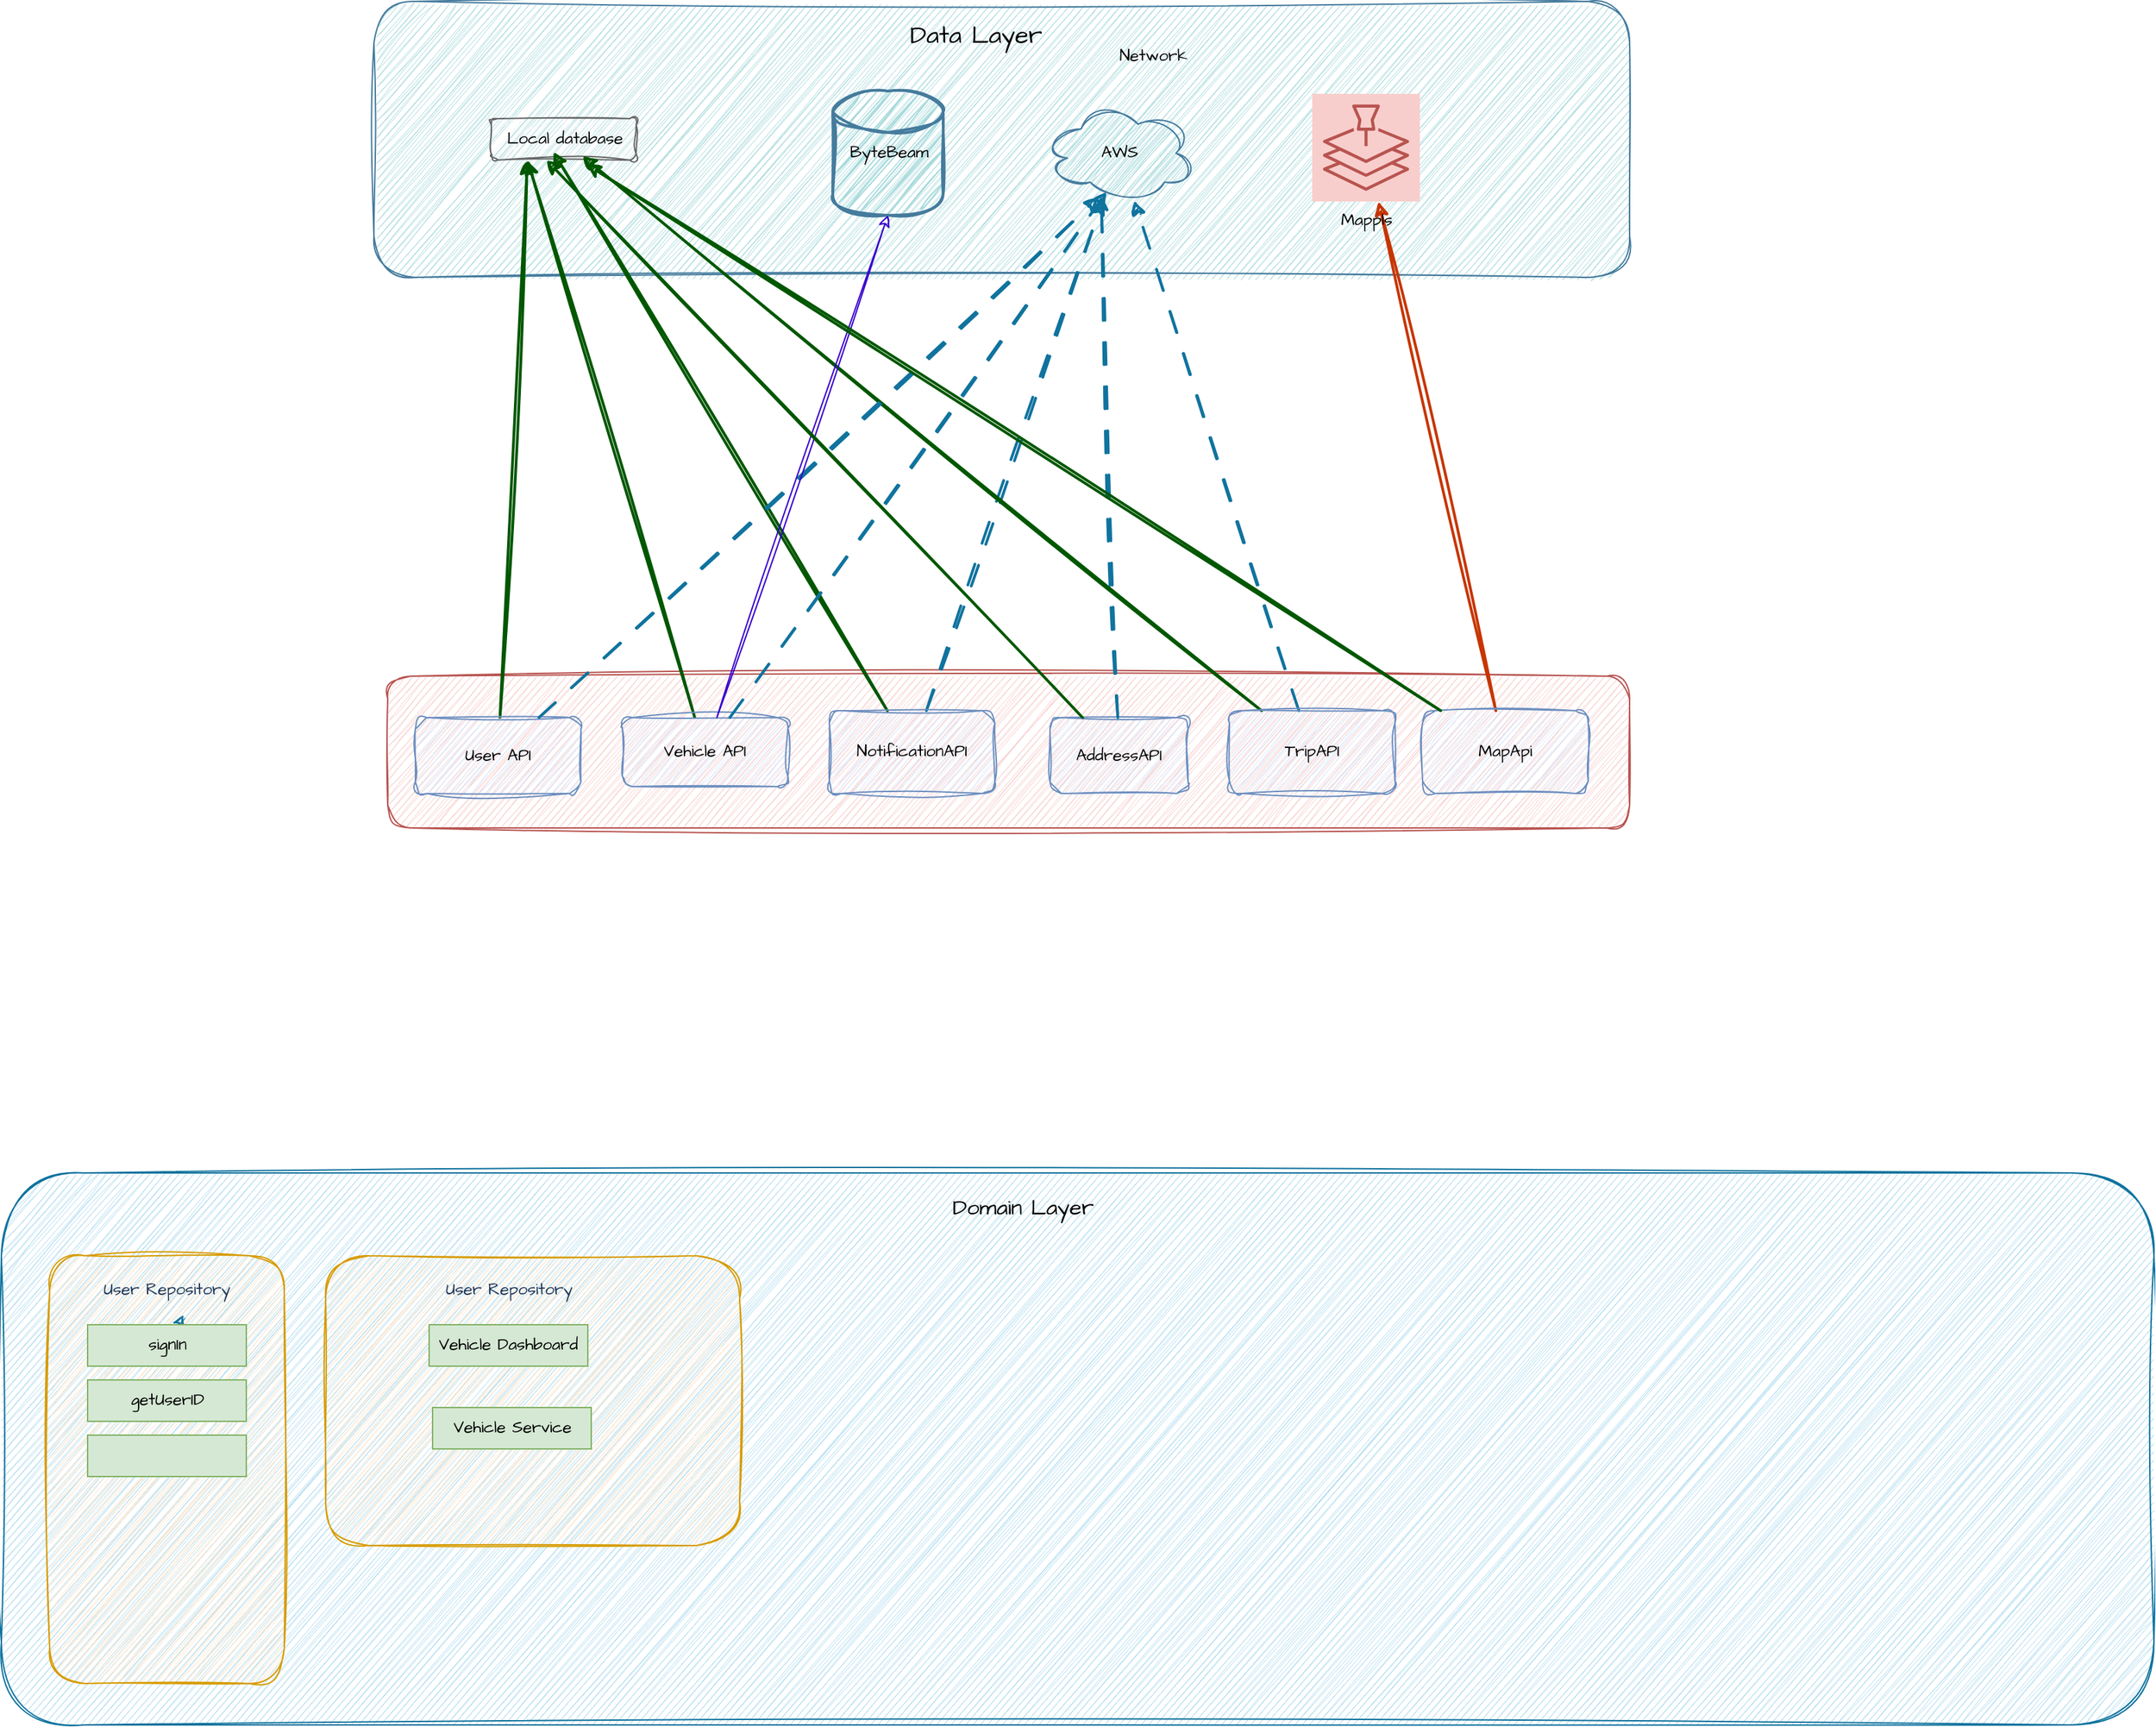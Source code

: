 <mxfile version="24.4.6" type="github" pages="2">
  <diagram name="Page-1" id="26uVEeSfF-JpeSk0SfAo">
    <mxGraphModel grid="1" page="1" gridSize="10" guides="1" tooltips="1" connect="1" arrows="1" fold="1" pageScale="1" pageWidth="827" pageHeight="1169" math="0" shadow="0">
      <root>
        <mxCell id="0" />
        <mxCell id="1" parent="0" />
        <mxCell id="futpmBs1N2h3T1VJD9tf-1" value="" style="rounded=1;html=1;strokeColor=#457B9D;fillColor=#A8DADC;fontFamily=Architects Daughter;sketch=1;curveFitting=1;jiggle=2;" parent="1" vertex="1">
          <mxGeometry x="-300" y="-379" width="910" height="200" as="geometry" />
        </mxCell>
        <mxCell id="futpmBs1N2h3T1VJD9tf-3" value="Local database" style="text;html=1;align=center;verticalAlign=middle;rounded=1;fillColor=#f5f5f5;strokeColor=#666666;fontFamily=Architects Daughter;sketch=1;curveFitting=1;jiggle=2;" parent="1" vertex="1">
          <mxGeometry x="-215" y="-294" width="105" height="30" as="geometry" />
        </mxCell>
        <mxCell id="futpmBs1N2h3T1VJD9tf-11" value="AWS" style="ellipse;shape=cloud;html=1;align=center;strokeColor=#457B9D;fillColor=#A8DADC;rounded=1;fontFamily=Architects Daughter;sketch=1;curveFitting=1;jiggle=2;" parent="1" vertex="1">
          <mxGeometry x="185" y="-304" width="110" height="70" as="geometry" />
        </mxCell>
        <mxCell id="futpmBs1N2h3T1VJD9tf-12" value="ByteBeam" style="strokeWidth=2;html=1;shape=mxgraph.flowchart.database;strokeColor=#457B9D;fillColor=#A8DADC;rounded=1;fontFamily=Architects Daughter;sketch=1;curveFitting=1;jiggle=2;" parent="1" vertex="1">
          <mxGeometry x="32.5" y="-314" width="80" height="90" as="geometry" />
        </mxCell>
        <mxCell id="futpmBs1N2h3T1VJD9tf-15" value="" style="rounded=1;whiteSpace=wrap;html=1;strokeColor=#10739e;fillColor=#b1ddf0;sketch=1;curveFitting=1;jiggle=2;" parent="1" vertex="1">
          <mxGeometry x="-570" y="470" width="1560" height="400" as="geometry" />
        </mxCell>
        <mxCell id="futpmBs1N2h3T1VJD9tf-23" value="" style="rounded=1;whiteSpace=wrap;html=1;strokeColor=#d79b00;fillColor=#ffe6cc;sketch=1;curveFitting=1;jiggle=2;" parent="1" vertex="1">
          <mxGeometry x="-535" y="530" width="170" height="310" as="geometry" />
        </mxCell>
        <mxCell id="futpmBs1N2h3T1VJD9tf-24" value="User Repository" style="text;html=1;align=center;verticalAlign=middle;whiteSpace=wrap;rounded=1;fontColor=#1D3557;fontFamily=Architects Daughter;sketch=1;curveFitting=1;jiggle=2;" parent="1" vertex="1">
          <mxGeometry x="-520" y="540" width="140" height="30" as="geometry" />
        </mxCell>
        <mxCell id="futpmBs1N2h3T1VJD9tf-26" value="&lt;font style=&quot;font-size: 16px;&quot;&gt;Domain Layer&lt;/font&gt;" style="text;html=1;align=center;verticalAlign=middle;rounded=1;fontFamily=Architects Daughter;sketch=1;curveFitting=1;jiggle=2;" parent="1" vertex="1">
          <mxGeometry x="112.5" y="480" width="115" height="30" as="geometry" />
        </mxCell>
        <mxCell id="futpmBs1N2h3T1VJD9tf-27" value="" style="edgeStyle=orthogonalEdgeStyle;rounded=0;hachureGap=4;orthogonalLoop=1;jettySize=auto;html=1;exitX=0.5;exitY=1;exitDx=0;exitDy=0;fontFamily=Architects Daughter;sketch=1;curveFitting=1;jiggle=2;" parent="1" source="futpmBs1N2h3T1VJD9tf-26" target="futpmBs1N2h3T1VJD9tf-26" edge="1">
          <mxGeometry relative="1" as="geometry" />
        </mxCell>
        <mxCell id="futpmBs1N2h3T1VJD9tf-36" style="edgeStyle=orthogonalEdgeStyle;rounded=0;sketch=1;hachureGap=4;jiggle=2;curveFitting=1;orthogonalLoop=1;jettySize=auto;html=1;exitX=0.5;exitY=1;exitDx=0;exitDy=0;fontFamily=Architects Daughter;fontSource=https%3A%2F%2Ffonts.googleapis.com%2Fcss%3Ffamily%3DArchitects%2BDaughter;" parent="1" source="futpmBs1N2h3T1VJD9tf-23" target="futpmBs1N2h3T1VJD9tf-23" edge="1">
          <mxGeometry relative="1" as="geometry" />
        </mxCell>
        <mxCell id="futpmBs1N2h3T1VJD9tf-38" value="" style="rounded=1;whiteSpace=wrap;html=1;sketch=1;hachureGap=4;jiggle=2;curveFitting=1;fontFamily=Architects Daughter;fontSource=https%3A%2F%2Ffonts.googleapis.com%2Fcss%3Ffamily%3DArchitects%2BDaughter;fillColor=#ffe6cc;strokeColor=#d79b00;" parent="1" vertex="1">
          <mxGeometry x="-335" y="530" width="300" height="210" as="geometry" />
        </mxCell>
        <mxCell id="futpmBs1N2h3T1VJD9tf-42" value="Network" style="text;html=1;align=center;verticalAlign=middle;whiteSpace=wrap;rounded=0;fontFamily=Architects Daughter;fontSource=https%3A%2F%2Ffonts.googleapis.com%2Fcss%3Ffamily%3DArchitects%2BDaughter;sketch=1;curveFitting=1;jiggle=2;" parent="1" vertex="1">
          <mxGeometry x="235" y="-354" width="60" height="30" as="geometry" />
        </mxCell>
        <mxCell id="futpmBs1N2h3T1VJD9tf-44" value="Vehicle Dashboard" style="text;html=1;align=center;verticalAlign=middle;whiteSpace=wrap;rounded=0;fontFamily=Architects Daughter;fontSource=https%3A%2F%2Ffonts.googleapis.com%2Fcss%3Ffamily%3DArchitects%2BDaughter;fillColor=#d5e8d4;strokeColor=#82b366;" parent="1" vertex="1">
          <mxGeometry x="-260" y="580" width="115" height="30" as="geometry" />
        </mxCell>
        <mxCell id="futpmBs1N2h3T1VJD9tf-47" value="Vehicle Service" style="text;html=1;align=center;verticalAlign=middle;whiteSpace=wrap;rounded=0;fontFamily=Architects Daughter;fontSource=https%3A%2F%2Ffonts.googleapis.com%2Fcss%3Ffamily%3DArchitects%2BDaughter;fillColor=#d5e8d4;strokeColor=#82b366;" parent="1" vertex="1">
          <mxGeometry x="-257.5" y="640" width="115" height="30" as="geometry" />
        </mxCell>
        <mxCell id="futpmBs1N2h3T1VJD9tf-69" style="edgeStyle=none;rounded=0;sketch=1;hachureGap=4;jiggle=2;curveFitting=1;orthogonalLoop=1;jettySize=auto;html=1;dashed=1;dashPattern=8 8;strokeColor=#10739e;align=center;verticalAlign=middle;fontFamily=Architects Daughter;fontSource=https%3A%2F%2Ffonts.googleapis.com%2Fcss%3Ffamily%3DArchitects%2BDaughter;fontSize=11;fontColor=default;labelBackgroundColor=default;endArrow=classic;fillColor=#b1ddf0;entryX=0.586;entryY=1.1;entryDx=0;entryDy=0;entryPerimeter=0;" parent="1" source="futpmBs1N2h3T1VJD9tf-49" target="futpmBs1N2h3T1VJD9tf-24" edge="1">
          <mxGeometry relative="1" as="geometry" />
        </mxCell>
        <mxCell id="futpmBs1N2h3T1VJD9tf-49" value="signI&lt;span style=&quot;font-size: 12px;&quot;&gt;n&lt;/span&gt;" style="text;html=1;align=center;verticalAlign=middle;whiteSpace=wrap;rounded=0;fontFamily=Architects Daughter;fontSource=https%3A%2F%2Ffonts.googleapis.com%2Fcss%3Ffamily%3DArchitects%2BDaughter;fillColor=#d5e8d4;strokeColor=#82b366;" parent="1" vertex="1">
          <mxGeometry x="-507.5" y="580" width="115" height="30" as="geometry" />
        </mxCell>
        <mxCell id="futpmBs1N2h3T1VJD9tf-51" value="" style="rounded=1;whiteSpace=wrap;html=1;hachureGap=4;fontFamily=Architects Daughter;fontSource=https%3A%2F%2Ffonts.googleapis.com%2Fcss%3Ffamily%3DArchitects%2BDaughter;fillColor=#f8cecc;strokeColor=#b85450;movable=1;resizable=1;rotatable=1;deletable=1;editable=1;locked=0;connectable=1;sketch=1;curveFitting=1;jiggle=2;" parent="1" vertex="1">
          <mxGeometry x="-290" y="110" width="900" height="110" as="geometry" />
        </mxCell>
        <mxCell id="EiLsmFii_pxX-EKNbXWU-10" style="edgeStyle=none;rounded=0;hachureGap=4;orthogonalLoop=1;jettySize=auto;html=1;entryX=0.25;entryY=1;entryDx=0;entryDy=0;strokeColor=#005700;strokeWidth=2;align=center;verticalAlign=middle;fontFamily=Architects Daughter;fontSource=https%3A%2F%2Ffonts.googleapis.com%2Fcss%3Ffamily%3DArchitects%2BDaughter;fontSize=11;fontColor=default;labelBackgroundColor=default;endArrow=classic;fillColor=#008a00;sketch=1;curveFitting=1;jiggle=2;" edge="1" parent="1" source="futpmBs1N2h3T1VJD9tf-52" target="futpmBs1N2h3T1VJD9tf-3">
          <mxGeometry relative="1" as="geometry" />
        </mxCell>
        <mxCell id="futpmBs1N2h3T1VJD9tf-52" value="User API" style="rounded=1;whiteSpace=wrap;html=1;hachureGap=4;fontFamily=Architects Daughter;fontSource=https%3A%2F%2Ffonts.googleapis.com%2Fcss%3Ffamily%3DArchitects%2BDaughter;fillColor=#dae8fc;strokeColor=#6c8ebf;movable=1;resizable=1;rotatable=1;deletable=1;editable=1;locked=0;connectable=1;sketch=1;curveFitting=1;jiggle=2;" parent="1" vertex="1">
          <mxGeometry x="-270" y="140" width="120" height="55" as="geometry" />
        </mxCell>
        <mxCell id="EiLsmFii_pxX-EKNbXWU-12" style="edgeStyle=none;rounded=0;hachureGap=4;orthogonalLoop=1;jettySize=auto;html=1;entryX=0.25;entryY=1;entryDx=0;entryDy=0;strokeColor=#005700;strokeWidth=2;align=center;verticalAlign=middle;fontFamily=Architects Daughter;fontSource=https%3A%2F%2Ffonts.googleapis.com%2Fcss%3Ffamily%3DArchitects%2BDaughter;fontSize=11;fontColor=default;labelBackgroundColor=default;endArrow=classic;fillColor=#008a00;sketch=1;curveFitting=1;jiggle=2;" edge="1" parent="1" source="futpmBs1N2h3T1VJD9tf-53" target="futpmBs1N2h3T1VJD9tf-3">
          <mxGeometry relative="1" as="geometry" />
        </mxCell>
        <mxCell id="futpmBs1N2h3T1VJD9tf-53" value="Vehicle API" style="rounded=1;whiteSpace=wrap;html=1;hachureGap=4;fontFamily=Architects Daughter;fontSource=https%3A%2F%2Ffonts.googleapis.com%2Fcss%3Ffamily%3DArchitects%2BDaughter;fillColor=#dae8fc;strokeColor=#6c8ebf;movable=1;resizable=1;rotatable=1;deletable=1;editable=1;locked=0;connectable=1;sketch=1;curveFitting=1;jiggle=2;" parent="1" vertex="1">
          <mxGeometry x="-120" y="140" width="120" height="50" as="geometry" />
        </mxCell>
        <mxCell id="EiLsmFii_pxX-EKNbXWU-5" style="edgeStyle=none;rounded=0;hachureGap=4;orthogonalLoop=1;jettySize=auto;html=1;dashed=1;dashPattern=8 8;strokeColor=#10739e;strokeWidth=2;align=center;verticalAlign=middle;fontFamily=Architects Daughter;fontSource=https%3A%2F%2Ffonts.googleapis.com%2Fcss%3Ffamily%3DArchitects%2BDaughter;fontSize=11;fontColor=default;labelBackgroundColor=default;endArrow=classic;fillColor=#b1ddf0;sketch=1;curveFitting=1;jiggle=2;" edge="1" parent="1" source="futpmBs1N2h3T1VJD9tf-54" target="futpmBs1N2h3T1VJD9tf-11">
          <mxGeometry relative="1" as="geometry" />
        </mxCell>
        <mxCell id="EiLsmFii_pxX-EKNbXWU-13" style="edgeStyle=none;rounded=0;hachureGap=4;orthogonalLoop=1;jettySize=auto;html=1;strokeColor=#005700;strokeWidth=2;align=center;verticalAlign=middle;fontFamily=Architects Daughter;fontSource=https%3A%2F%2Ffonts.googleapis.com%2Fcss%3Ffamily%3DArchitects%2BDaughter;fontSize=11;fontColor=default;labelBackgroundColor=default;endArrow=classic;fillColor=#008a00;sketch=1;curveFitting=1;jiggle=2;" edge="1" parent="1" source="futpmBs1N2h3T1VJD9tf-54">
          <mxGeometry relative="1" as="geometry">
            <mxPoint x="-170" y="-270" as="targetPoint" />
          </mxGeometry>
        </mxCell>
        <mxCell id="futpmBs1N2h3T1VJD9tf-54" value="NotificationAPI" style="rounded=1;whiteSpace=wrap;html=1;hachureGap=4;fontFamily=Architects Daughter;fontSource=https%3A%2F%2Ffonts.googleapis.com%2Fcss%3Ffamily%3DArchitects%2BDaughter;fillColor=#dae8fc;strokeColor=#6c8ebf;movable=1;resizable=1;rotatable=1;deletable=1;editable=1;locked=0;connectable=1;sketch=1;curveFitting=1;jiggle=2;" parent="1" vertex="1">
          <mxGeometry x="30" y="135" width="120" height="60" as="geometry" />
        </mxCell>
        <mxCell id="futpmBs1N2h3T1VJD9tf-55" value="AddressAPI" style="rounded=1;whiteSpace=wrap;html=1;hachureGap=4;fontFamily=Architects Daughter;fontSource=https%3A%2F%2Ffonts.googleapis.com%2Fcss%3Ffamily%3DArchitects%2BDaughter;fillColor=#dae8fc;strokeColor=#6c8ebf;movable=1;resizable=1;rotatable=1;deletable=1;editable=1;locked=0;connectable=1;sketch=1;curveFitting=1;jiggle=2;" parent="1" vertex="1">
          <mxGeometry x="190" y="140" width="100" height="55" as="geometry" />
        </mxCell>
        <mxCell id="EiLsmFii_pxX-EKNbXWU-4" style="edgeStyle=none;rounded=0;hachureGap=4;orthogonalLoop=1;jettySize=auto;html=1;dashed=1;dashPattern=8 8;strokeColor=#10739e;strokeWidth=2;align=center;verticalAlign=middle;fontFamily=Architects Daughter;fontSource=https%3A%2F%2Ffonts.googleapis.com%2Fcss%3Ffamily%3DArchitects%2BDaughter;fontSize=11;fontColor=default;labelBackgroundColor=default;endArrow=classic;fillColor=#b1ddf0;sketch=1;curveFitting=1;jiggle=2;" edge="1" parent="1" source="futpmBs1N2h3T1VJD9tf-56" target="futpmBs1N2h3T1VJD9tf-11">
          <mxGeometry relative="1" as="geometry" />
        </mxCell>
        <mxCell id="EiLsmFii_pxX-EKNbXWU-15" style="edgeStyle=none;rounded=0;hachureGap=4;orthogonalLoop=1;jettySize=auto;html=1;strokeColor=#005700;strokeWidth=2;align=center;verticalAlign=middle;fontFamily=Architects Daughter;fontSource=https%3A%2F%2Ffonts.googleapis.com%2Fcss%3Ffamily%3DArchitects%2BDaughter;fontSize=11;fontColor=default;labelBackgroundColor=default;endArrow=classic;fillColor=#008a00;sketch=1;curveFitting=1;jiggle=2;entryX=0.629;entryY=0.9;entryDx=0;entryDy=0;entryPerimeter=0;" edge="1" parent="1" source="futpmBs1N2h3T1VJD9tf-56" target="futpmBs1N2h3T1VJD9tf-3">
          <mxGeometry relative="1" as="geometry">
            <mxPoint x="-140" y="-250" as="targetPoint" />
          </mxGeometry>
        </mxCell>
        <mxCell id="futpmBs1N2h3T1VJD9tf-56" value="TripAPI" style="rounded=1;whiteSpace=wrap;html=1;hachureGap=4;fontFamily=Architects Daughter;fontSource=https%3A%2F%2Ffonts.googleapis.com%2Fcss%3Ffamily%3DArchitects%2BDaughter;fillColor=#dae8fc;strokeColor=#6c8ebf;movable=1;resizable=1;rotatable=1;deletable=1;editable=1;locked=0;connectable=1;sketch=1;curveFitting=1;jiggle=2;" parent="1" vertex="1">
          <mxGeometry x="320" y="135" width="120" height="60" as="geometry" />
        </mxCell>
        <mxCell id="futpmBs1N2h3T1VJD9tf-68" style="edgeStyle=none;rounded=0;hachureGap=4;orthogonalLoop=1;jettySize=auto;html=1;strokeColor=#C73500;align=center;verticalAlign=middle;fontFamily=Architects Daughter;fontSource=https%3A%2F%2Ffonts.googleapis.com%2Fcss%3Ffamily%3DArchitects%2BDaughter;fontSize=11;fontColor=default;labelBackgroundColor=default;endArrow=classic;fillColor=#fa6800;curved=0;strokeWidth=2;sketch=1;curveFitting=1;jiggle=2;" parent="1" source="futpmBs1N2h3T1VJD9tf-57" target="futpmBs1N2h3T1VJD9tf-59" edge="1">
          <mxGeometry relative="1" as="geometry" />
        </mxCell>
        <mxCell id="futpmBs1N2h3T1VJD9tf-57" value="MapApi" style="rounded=1;whiteSpace=wrap;html=1;hachureGap=4;fontFamily=Architects Daughter;fontSource=https%3A%2F%2Ffonts.googleapis.com%2Fcss%3Ffamily%3DArchitects%2BDaughter;fillColor=#dae8fc;strokeColor=#6c8ebf;movable=1;resizable=1;rotatable=1;deletable=1;editable=1;locked=0;connectable=1;sketch=1;curveFitting=1;jiggle=2;" parent="1" vertex="1">
          <mxGeometry x="460" y="135" width="120" height="60" as="geometry" />
        </mxCell>
        <mxCell id="futpmBs1N2h3T1VJD9tf-59" value="Mappls" style="points=[[0,0,0],[0.25,0,0],[0.5,0,0],[0.75,0,0],[1,0,0],[0,1,0],[0.25,1,0],[0.5,1,0],[0.75,1,0],[1,1,0],[0,0.25,0],[0,0.5,0],[0,0.75,0],[1,0.25,0],[1,0.5,0],[1,0.75,0]];outlineConnect=0;fillColor=#f8cecc;strokeColor=#b85450;dashed=0;verticalLabelPosition=bottom;verticalAlign=top;align=center;html=1;fontSize=12;fontStyle=0;aspect=fixed;shape=mxgraph.aws4.resourceIcon;resIcon=mxgraph.aws4.location_service;hachureGap=4;fontFamily=Architects Daughter;fontSource=https%3A%2F%2Ffonts.googleapis.com%2Fcss%3Ffamily%3DArchitects%2BDaughter;" parent="1" vertex="1">
          <mxGeometry x="380" y="-312" width="78" height="78" as="geometry" />
        </mxCell>
        <mxCell id="futpmBs1N2h3T1VJD9tf-61" style="rounded=0;hachureGap=4;orthogonalLoop=1;jettySize=auto;html=1;entryX=0.364;entryY=0.957;entryDx=0;entryDy=0;entryPerimeter=0;fontFamily=Architects Daughter;fontSource=https%3A%2F%2Ffonts.googleapis.com%2Fcss%3Ffamily%3DArchitects%2BDaughter;dashed=1;dashPattern=8 8;fillColor=#b1ddf0;strokeColor=#10739e;strokeWidth=2;sketch=1;curveFitting=1;jiggle=2;" parent="1" source="futpmBs1N2h3T1VJD9tf-52" target="futpmBs1N2h3T1VJD9tf-11" edge="1">
          <mxGeometry relative="1" as="geometry" />
        </mxCell>
        <mxCell id="futpmBs1N2h3T1VJD9tf-63" style="edgeStyle=none;rounded=0;hachureGap=4;orthogonalLoop=1;jettySize=auto;html=1;entryX=0.5;entryY=1;entryDx=0;entryDy=0;entryPerimeter=0;strokeColor=#3700CC;align=center;verticalAlign=middle;fontFamily=Architects Daughter;fontSource=https%3A%2F%2Ffonts.googleapis.com%2Fcss%3Ffamily%3DArchitects%2BDaughter;fontSize=11;fontColor=default;labelBackgroundColor=default;endArrow=classic;fillColor=#6a00ff;sketch=1;curveFitting=1;jiggle=2;" parent="1" source="futpmBs1N2h3T1VJD9tf-53" target="futpmBs1N2h3T1VJD9tf-12" edge="1">
          <mxGeometry relative="1" as="geometry" />
        </mxCell>
        <mxCell id="futpmBs1N2h3T1VJD9tf-66" style="edgeStyle=none;rounded=0;hachureGap=4;orthogonalLoop=1;jettySize=auto;html=1;entryX=0.382;entryY=0.943;entryDx=0;entryDy=0;entryPerimeter=0;dashed=1;dashPattern=8 8;strokeColor=#10739e;align=center;verticalAlign=middle;fontFamily=Architects Daughter;fontSource=https%3A%2F%2Ffonts.googleapis.com%2Fcss%3Ffamily%3DArchitects%2BDaughter;fontSize=11;fontColor=default;labelBackgroundColor=default;endArrow=classic;fillColor=#b1ddf0;strokeWidth=2;sketch=1;curveFitting=1;jiggle=2;" parent="1" source="futpmBs1N2h3T1VJD9tf-55" target="futpmBs1N2h3T1VJD9tf-11" edge="1">
          <mxGeometry relative="1" as="geometry" />
        </mxCell>
        <mxCell id="EiLsmFii_pxX-EKNbXWU-1" value="User Repository" style="text;html=1;align=center;verticalAlign=middle;whiteSpace=wrap;rounded=1;fontColor=#1D3557;fontFamily=Architects Daughter;sketch=1;curveFitting=1;jiggle=2;" vertex="1" parent="1">
          <mxGeometry x="-272.5" y="540" width="140" height="30" as="geometry" />
        </mxCell>
        <mxCell id="EiLsmFii_pxX-EKNbXWU-3" style="edgeStyle=none;rounded=0;hachureGap=4;orthogonalLoop=1;jettySize=auto;html=1;entryX=0.418;entryY=0.9;entryDx=0;entryDy=0;entryPerimeter=0;dashed=1;dashPattern=8 8;strokeColor=#10739e;strokeWidth=2;align=center;verticalAlign=middle;fontFamily=Architects Daughter;fontSource=https%3A%2F%2Ffonts.googleapis.com%2Fcss%3Ffamily%3DArchitects%2BDaughter;fontSize=11;fontColor=default;labelBackgroundColor=default;endArrow=classic;fillColor=#b1ddf0;sketch=1;curveFitting=1;jiggle=2;" edge="1" parent="1" source="futpmBs1N2h3T1VJD9tf-53" target="futpmBs1N2h3T1VJD9tf-11">
          <mxGeometry relative="1" as="geometry" />
        </mxCell>
        <mxCell id="EiLsmFii_pxX-EKNbXWU-14" style="edgeStyle=none;rounded=0;hachureGap=4;orthogonalLoop=1;jettySize=auto;html=1;entryX=0.381;entryY=1;entryDx=0;entryDy=0;entryPerimeter=0;strokeColor=#005700;strokeWidth=2;align=center;verticalAlign=middle;fontFamily=Architects Daughter;fontSource=https%3A%2F%2Ffonts.googleapis.com%2Fcss%3Ffamily%3DArchitects%2BDaughter;fontSize=11;fontColor=default;labelBackgroundColor=default;endArrow=classic;fillColor=#008a00;sketch=1;curveFitting=1;jiggle=2;" edge="1" parent="1" source="futpmBs1N2h3T1VJD9tf-55" target="futpmBs1N2h3T1VJD9tf-3">
          <mxGeometry relative="1" as="geometry" />
        </mxCell>
        <mxCell id="EiLsmFii_pxX-EKNbXWU-16" style="edgeStyle=none;rounded=0;hachureGap=4;orthogonalLoop=1;jettySize=auto;html=1;entryX=0.657;entryY=1.1;entryDx=0;entryDy=0;entryPerimeter=0;strokeColor=#005700;strokeWidth=2;align=center;verticalAlign=middle;fontFamily=Architects Daughter;fontSource=https%3A%2F%2Ffonts.googleapis.com%2Fcss%3Ffamily%3DArchitects%2BDaughter;fontSize=11;fontColor=default;labelBackgroundColor=default;endArrow=classic;fillColor=#008a00;sketch=1;curveFitting=1;jiggle=2;" edge="1" parent="1" source="futpmBs1N2h3T1VJD9tf-57" target="futpmBs1N2h3T1VJD9tf-3">
          <mxGeometry relative="1" as="geometry" />
        </mxCell>
        <mxCell id="EiLsmFii_pxX-EKNbXWU-17" value="getUserID" style="text;html=1;align=center;verticalAlign=middle;whiteSpace=wrap;rounded=0;fontFamily=Architects Daughter;fontSource=https%3A%2F%2Ffonts.googleapis.com%2Fcss%3Ffamily%3DArchitects%2BDaughter;fillColor=#d5e8d4;strokeColor=#82b366;" vertex="1" parent="1">
          <mxGeometry x="-507.5" y="620" width="115" height="30" as="geometry" />
        </mxCell>
        <mxCell id="EiLsmFii_pxX-EKNbXWU-18" value="" style="text;html=1;align=center;verticalAlign=middle;whiteSpace=wrap;rounded=0;fontFamily=Architects Daughter;fontSource=https%3A%2F%2Ffonts.googleapis.com%2Fcss%3Ffamily%3DArchitects%2BDaughter;fillColor=#d5e8d4;strokeColor=#82b366;" vertex="1" parent="1">
          <mxGeometry x="-507.5" y="660" width="115" height="30" as="geometry" />
        </mxCell>
        <mxCell id="futpmBs1N2h3T1VJD9tf-2" value="&lt;font style=&quot;font-size: 18px;&quot;&gt;Data Layer&lt;/font&gt;" style="text;html=1;align=center;verticalAlign=middle;rounded=1;fontFamily=Architects Daughter;sketch=1;curveFitting=1;jiggle=2;" parent="1" vertex="1">
          <mxGeometry x="80" y="-370" width="111.15" height="30" as="geometry" />
        </mxCell>
      </root>
    </mxGraphModel>
  </diagram>
  <diagram id="K1LL7Rno4IdruMe-zehi" name="Page-2">
    <mxGraphModel dx="1669" dy="1495" grid="1" gridSize="10" guides="1" tooltips="1" connect="1" arrows="1" fold="1" page="1" pageScale="1" pageWidth="850" pageHeight="1100" math="0" shadow="0">
      <root>
        <mxCell id="0" />
        <mxCell id="1" parent="0" />
        <mxCell id="wJkVAv7BltDB6LzUY1HX-30" style="edgeStyle=orthogonalEdgeStyle;rounded=0;sketch=1;hachureGap=4;jiggle=2;curveFitting=1;orthogonalLoop=1;jettySize=auto;html=1;exitX=0;exitY=0.5;exitDx=0;exitDy=0;fontFamily=Architects Daughter;fontSource=https%3A%2F%2Ffonts.googleapis.com%2Fcss%3Ffamily%3DArchitects%2BDaughter;" edge="1" parent="1" source="wJkVAv7BltDB6LzUY1HX-13" target="wJkVAv7BltDB6LzUY1HX-5">
          <mxGeometry relative="1" as="geometry" />
        </mxCell>
        <mxCell id="wJkVAv7BltDB6LzUY1HX-32" style="edgeStyle=orthogonalEdgeStyle;rounded=0;sketch=1;hachureGap=4;jiggle=2;curveFitting=1;orthogonalLoop=1;jettySize=auto;html=1;entryX=0;entryY=0.895;entryDx=0;entryDy=0;entryPerimeter=0;fontFamily=Architects Daughter;fontSource=https%3A%2F%2Ffonts.googleapis.com%2Fcss%3Ffamily%3DArchitects%2BDaughter;dashed=1;" edge="1" parent="1" source="wJkVAv7BltDB6LzUY1HX-5" target="wJkVAv7BltDB6LzUY1HX-13">
          <mxGeometry relative="1" as="geometry">
            <Array as="points">
              <mxPoint x="-85" y="577" />
              <mxPoint x="-85" y="690" />
              <mxPoint x="80" y="690" />
              <mxPoint x="80" y="630" />
            </Array>
          </mxGeometry>
        </mxCell>
        <mxCell id="wJkVAv7BltDB6LzUY1HX-36" style="edgeStyle=orthogonalEdgeStyle;rounded=0;sketch=1;hachureGap=4;jiggle=2;curveFitting=1;orthogonalLoop=1;jettySize=auto;html=1;entryX=0.265;entryY=-0.009;entryDx=0;entryDy=0;entryPerimeter=0;fontFamily=Architects Daughter;fontSource=https%3A%2F%2Ffonts.googleapis.com%2Fcss%3Ffamily%3DArchitects%2BDaughter;" edge="1" parent="1" source="wJkVAv7BltDB6LzUY1HX-13" target="wJkVAv7BltDB6LzUY1HX-33">
          <mxGeometry relative="1" as="geometry">
            <Array as="points">
              <mxPoint x="315" y="680" />
              <mxPoint x="315" y="680" />
            </Array>
          </mxGeometry>
        </mxCell>
        <mxCell id="wJkVAv7BltDB6LzUY1HX-39" style="rounded=0;sketch=1;hachureGap=4;jiggle=2;curveFitting=1;orthogonalLoop=1;jettySize=auto;html=1;fontFamily=Architects Daughter;fontSource=https%3A%2F%2Ffonts.googleapis.com%2Fcss%3Ffamily%3DArchitects%2BDaughter;elbow=vertical;edgeStyle=orthogonalEdgeStyle;dashed=1;" edge="1" parent="1" target="wJkVAv7BltDB6LzUY1HX-13">
          <mxGeometry relative="1" as="geometry">
            <mxPoint x="590" y="750" as="sourcePoint" />
            <mxPoint x="590" y="660" as="targetPoint" />
            <Array as="points">
              <mxPoint x="590" y="670" />
              <mxPoint x="590" y="670" />
            </Array>
          </mxGeometry>
        </mxCell>
        <mxCell id="wJkVAv7BltDB6LzUY1HX-64" style="edgeStyle=orthogonalEdgeStyle;rounded=0;sketch=1;hachureGap=4;jiggle=2;curveFitting=1;orthogonalLoop=1;jettySize=auto;html=1;fontFamily=Architects Daughter;fontSource=https%3A%2F%2Ffonts.googleapis.com%2Fcss%3Ffamily%3DArchitects%2BDaughter;" edge="1" parent="1" source="wJkVAv7BltDB6LzUY1HX-33" target="wJkVAv7BltDB6LzUY1HX-54">
          <mxGeometry relative="1" as="geometry">
            <Array as="points">
              <mxPoint x="1015" y="860" />
            </Array>
          </mxGeometry>
        </mxCell>
        <mxCell id="wJkVAv7BltDB6LzUY1HX-65" value="Triggers Notification" style="edgeLabel;html=1;align=center;verticalAlign=middle;resizable=0;points=[];sketch=1;hachureGap=4;jiggle=2;curveFitting=1;fontFamily=Architects Daughter;fontSource=https%3A%2F%2Ffonts.googleapis.com%2Fcss%3Ffamily%3DArchitects%2BDaughter;fontSize=11;" vertex="1" connectable="0" parent="wJkVAv7BltDB6LzUY1HX-64">
          <mxGeometry x="-0.263" y="-4" relative="1" as="geometry">
            <mxPoint as="offset" />
          </mxGeometry>
        </mxCell>
        <mxCell id="wJkVAv7BltDB6LzUY1HX-66" value="" style="group" vertex="1" connectable="0" parent="1">
          <mxGeometry x="-190" y="475" width="210" height="160" as="geometry" />
        </mxCell>
        <mxCell id="wJkVAv7BltDB6LzUY1HX-26" value="" style="rounded=1;whiteSpace=wrap;html=1;sketch=1;hachureGap=4;jiggle=2;curveFitting=1;fontFamily=Architects Daughter;fontSource=https%3A%2F%2Ffonts.googleapis.com%2Fcss%3Ffamily%3DArchitects%2BDaughter;fillColor=#fad7ac;strokeColor=#b46504;" vertex="1" parent="wJkVAv7BltDB6LzUY1HX-66">
          <mxGeometry width="210" height="160" as="geometry" />
        </mxCell>
        <mxCell id="wJkVAv7BltDB6LzUY1HX-5" value="Local Database" style="html=1;verticalLabelPosition=bottom;align=center;labelBackgroundColor=#ffffff;verticalAlign=top;strokeWidth=2;strokeColor=#6c8ebf;shadow=0;dashed=0;shape=mxgraph.ios7.icons.data;sketch=1;hachureGap=4;jiggle=2;curveFitting=1;fontFamily=Architects Daughter;fontSource=https%3A%2F%2Ffonts.googleapis.com%2Fcss%3Ffamily%3DArchitects%2BDaughter;fillColor=#dae8fc;" vertex="1" parent="wJkVAv7BltDB6LzUY1HX-66">
          <mxGeometry x="110" y="40.75" width="60" height="78.5" as="geometry" />
        </mxCell>
        <mxCell id="wJkVAv7BltDB6LzUY1HX-27" value="Realm" style="text;html=1;align=center;verticalAlign=middle;whiteSpace=wrap;rounded=0;fontFamily=Architects Daughter;fontSource=https%3A%2F%2Ffonts.googleapis.com%2Fcss%3Ffamily%3DArchitects%2BDaughter;" vertex="1" parent="wJkVAv7BltDB6LzUY1HX-66">
          <mxGeometry x="10" y="50.75" width="50" height="20" as="geometry" />
        </mxCell>
        <mxCell id="wJkVAv7BltDB6LzUY1HX-28" value="UserDefaults" style="text;html=1;align=center;verticalAlign=middle;whiteSpace=wrap;rounded=0;fontFamily=Architects Daughter;fontSource=https%3A%2F%2Ffonts.googleapis.com%2Fcss%3Ffamily%3DArchitects%2BDaughter;" vertex="1" parent="wJkVAv7BltDB6LzUY1HX-66">
          <mxGeometry x="20" y="79.25" width="70" height="18.25" as="geometry" />
        </mxCell>
        <mxCell id="wJkVAv7BltDB6LzUY1HX-29" value="KeyChain" style="text;html=1;align=center;verticalAlign=middle;whiteSpace=wrap;rounded=0;fontFamily=Architects Daughter;fontSource=https%3A%2F%2Ffonts.googleapis.com%2Fcss%3Ffamily%3DArchitects%2BDaughter;" vertex="1" parent="wJkVAv7BltDB6LzUY1HX-66">
          <mxGeometry x="10" y="110.75" width="70" height="16.5" as="geometry" />
        </mxCell>
        <mxCell id="wJkVAv7BltDB6LzUY1HX-68" value="" style="rounded=1;whiteSpace=wrap;html=1;sketch=1;hachureGap=4;jiggle=2;curveFitting=1;fontFamily=Architects Daughter;fontSource=https%3A%2F%2Ffonts.googleapis.com%2Fcss%3Ffamily%3DArchitects%2BDaughter;fillColor=#83B2F8;strokeColor=#3399FF;" vertex="1" parent="1">
          <mxGeometry x="140" y="230" width="630" height="180" as="geometry" />
        </mxCell>
        <mxCell id="wJkVAv7BltDB6LzUY1HX-69" value="Domain /Business layer" style="text;html=1;align=center;verticalAlign=middle;whiteSpace=wrap;rounded=0;fontFamily=Architects Daughter;fontSource=https%3A%2F%2Ffonts.googleapis.com%2Fcss%3Ffamily%3DArchitects%2BDaughter;fontSize=20;fontStyle=1" vertex="1" parent="1">
          <mxGeometry x="160" y="250" width="230" height="30" as="geometry" />
        </mxCell>
        <mxCell id="wJkVAv7BltDB6LzUY1HX-70" value="" style="group" vertex="1" connectable="0" parent="1">
          <mxGeometry x="130" y="440" width="640" height="190" as="geometry" />
        </mxCell>
        <mxCell id="wJkVAv7BltDB6LzUY1HX-13" value="" style="rounded=1;whiteSpace=wrap;html=1;sketch=1;hachureGap=4;jiggle=2;curveFitting=1;fontFamily=Architects Daughter;fontSource=https%3A%2F%2Ffonts.googleapis.com%2Fcss%3Ffamily%3DArchitects%2BDaughter;fillColor=#d0cee2;strokeColor=#56517e;" vertex="1" parent="wJkVAv7BltDB6LzUY1HX-70">
          <mxGeometry width="640" height="190" as="geometry" />
        </mxCell>
        <mxCell id="wJkVAv7BltDB6LzUY1HX-14" value="Data layer" style="text;html=1;align=center;verticalAlign=middle;whiteSpace=wrap;rounded=0;fontFamily=Architects Daughter;fontSource=https%3A%2F%2Ffonts.googleapis.com%2Fcss%3Ffamily%3DArchitects%2BDaughter;fontSize=20;fontStyle=1" vertex="1" parent="wJkVAv7BltDB6LzUY1HX-70">
          <mxGeometry x="10" y="20" width="140" height="30" as="geometry" />
        </mxCell>
        <mxCell id="wJkVAv7BltDB6LzUY1HX-25" value="&lt;span style=&quot;font-weight: normal;&quot;&gt;&lt;font style=&quot;font-size: 16px;&quot;&gt;DataHelpers / Utilities&lt;/font&gt;&lt;/span&gt;" style="text;html=1;align=center;verticalAlign=middle;whiteSpace=wrap;rounded=0;fontFamily=Architects Daughter;fontSource=https%3A%2F%2Ffonts.googleapis.com%2Fcss%3Ffamily%3DArchitects%2BDaughter;fontSize=20;fontStyle=1;fillColor=#fad7ac;strokeColor=#b46504;" vertex="1" parent="wJkVAv7BltDB6LzUY1HX-70">
          <mxGeometry x="30" y="80" width="180" height="50" as="geometry" />
        </mxCell>
        <mxCell id="wJkVAv7BltDB6LzUY1HX-31" value="&lt;span style=&quot;font-size: 16px; font-weight: 400;&quot;&gt;Service Agents&lt;br&gt;(URLSession)&lt;/span&gt;" style="text;html=1;align=center;verticalAlign=middle;whiteSpace=wrap;rounded=0;fontFamily=Architects Daughter;fontSource=https%3A%2F%2Ffonts.googleapis.com%2Fcss%3Ffamily%3DArchitects%2BDaughter;fontSize=20;fontStyle=1;fillColor=#fad7ac;strokeColor=#b46504;" vertex="1" parent="wJkVAv7BltDB6LzUY1HX-70">
          <mxGeometry x="230" y="30" width="180" height="50" as="geometry" />
        </mxCell>
        <mxCell id="wJkVAv7BltDB6LzUY1HX-34" value="&lt;span style=&quot;font-size: 16px; font-weight: 400;&quot;&gt;Apollo GraphQL&lt;/span&gt;" style="text;html=1;align=center;verticalAlign=middle;whiteSpace=wrap;rounded=0;fontFamily=Architects Daughter;fontSource=https%3A%2F%2Ffonts.googleapis.com%2Fcss%3Ffamily%3DArchitects%2BDaughter;fontSize=20;fontStyle=1;fillColor=#fad7ac;strokeColor=#b46504;" vertex="1" parent="wJkVAv7BltDB6LzUY1HX-70">
          <mxGeometry x="430" y="80" width="180" height="50" as="geometry" />
        </mxCell>
        <mxCell id="wJkVAv7BltDB6LzUY1HX-108" value="&lt;span style=&quot;font-size: 16px; font-weight: 400;&quot;&gt;Local Caching&lt;/span&gt;" style="text;html=1;align=center;verticalAlign=middle;whiteSpace=wrap;rounded=0;fontFamily=Architects Daughter;fontSource=https%3A%2F%2Ffonts.googleapis.com%2Fcss%3Ffamily%3DArchitects%2BDaughter;fontSize=20;fontStyle=1;fillColor=#fad7ac;strokeColor=#b46504;" vertex="1" parent="wJkVAv7BltDB6LzUY1HX-70">
          <mxGeometry x="230" y="100" width="180" height="50" as="geometry" />
        </mxCell>
        <mxCell id="wJkVAv7BltDB6LzUY1HX-71" value="" style="group" vertex="1" connectable="0" parent="1">
          <mxGeometry x="890" y="556.75" width="250" height="233.25" as="geometry" />
        </mxCell>
        <mxCell id="wJkVAv7BltDB6LzUY1HX-54" value="" style="rounded=1;whiteSpace=wrap;html=1;sketch=1;hachureGap=4;jiggle=2;curveFitting=1;fontFamily=Architects Daughter;fontSource=https%3A%2F%2Ffonts.googleapis.com%2Fcss%3Ffamily%3DArchitects%2BDaughter;fillColor=#f8cecc;strokeColor=#b85450;" vertex="1" parent="wJkVAv7BltDB6LzUY1HX-71">
          <mxGeometry width="250" height="233.25" as="geometry" />
        </mxCell>
        <mxCell id="wJkVAv7BltDB6LzUY1HX-56" value="Push Notifications" style="text;html=1;align=center;verticalAlign=middle;whiteSpace=wrap;rounded=0;fontFamily=Architects Daughter;fontSource=https%3A%2F%2Ffonts.googleapis.com%2Fcss%3Ffamily%3DArchitects%2BDaughter;fontSize=15;fontStyle=1" vertex="1" parent="wJkVAv7BltDB6LzUY1HX-71">
          <mxGeometry x="20" y="13.25" width="130" height="30" as="geometry" />
        </mxCell>
        <mxCell id="wJkVAv7BltDB6LzUY1HX-63" style="edgeStyle=orthogonalEdgeStyle;rounded=0;sketch=1;hachureGap=4;jiggle=2;curveFitting=1;orthogonalLoop=1;jettySize=auto;html=1;fontFamily=Architects Daughter;fontSource=https%3A%2F%2Ffonts.googleapis.com%2Fcss%3Ffamily%3DArchitects%2BDaughter;curved=1;" edge="1" parent="wJkVAv7BltDB6LzUY1HX-71" source="wJkVAv7BltDB6LzUY1HX-58" target="wJkVAv7BltDB6LzUY1HX-62">
          <mxGeometry relative="1" as="geometry">
            <Array as="points">
              <mxPoint x="140" y="93.25" />
            </Array>
          </mxGeometry>
        </mxCell>
        <mxCell id="wJkVAv7BltDB6LzUY1HX-58" value="" style="strokeColor=#dddddd;shadow=1;strokeWidth=1;rounded=1;absoluteArcSize=1;arcSize=2;sketch=1;hachureGap=4;jiggle=2;curveFitting=1;fontFamily=Architects Daughter;fontSource=https%3A%2F%2Ffonts.googleapis.com%2Fcss%3Ffamily%3DArchitects%2BDaughter;" vertex="1" parent="wJkVAv7BltDB6LzUY1HX-71">
          <mxGeometry x="120" y="123.25" width="100" height="60" as="geometry" />
        </mxCell>
        <mxCell id="wJkVAv7BltDB6LzUY1HX-59" value="&lt;font color=&quot;#000000&quot;&gt;FCM&lt;/font&gt;&lt;br&gt;Firebase" style="sketch=0;dashed=0;connectable=0;html=1;fillColor=#5184F3;strokeColor=none;shape=mxgraph.gcp2.firebase;part=1;labelPosition=right;verticalLabelPosition=middle;align=left;verticalAlign=middle;spacingLeft=5;fontColor=#999999;fontSize=12;hachureGap=4;jiggle=2;curveFitting=1;fontFamily=Architects Daughter;fontSource=https%3A%2F%2Ffonts.googleapis.com%2Fcss%3Ffamily%3DArchitects%2BDaughter;" vertex="1" parent="wJkVAv7BltDB6LzUY1HX-58">
          <mxGeometry width="32.4" height="45" relative="1" as="geometry">
            <mxPoint x="5" y="7" as="offset" />
          </mxGeometry>
        </mxCell>
        <mxCell id="wJkVAv7BltDB6LzUY1HX-62" value="APNS" style="dashed=0;outlineConnect=0;html=1;align=center;labelPosition=center;verticalLabelPosition=bottom;verticalAlign=top;shape=mxgraph.webicons.apple;fillColor=#807E7E;gradientColor=#1B1C1C;hachureGap=4;fontFamily=Architects Daughter;fontSource=https%3A%2F%2Ffonts.googleapis.com%2Fcss%3Ffamily%3DArchitects%2BDaughter;" vertex="1" parent="wJkVAv7BltDB6LzUY1HX-71">
          <mxGeometry x="30" y="62.25" width="60" height="61" as="geometry" />
        </mxCell>
        <mxCell id="wJkVAv7BltDB6LzUY1HX-72" value="" style="group" vertex="1" connectable="0" parent="1">
          <mxGeometry x="140" y="750" width="660" height="220" as="geometry" />
        </mxCell>
        <mxCell id="wJkVAv7BltDB6LzUY1HX-33" value="" style="rounded=1;whiteSpace=wrap;html=1;sketch=1;hachureGap=4;jiggle=2;curveFitting=1;fontFamily=Architects Daughter;fontSource=https%3A%2F%2Ffonts.googleapis.com%2Fcss%3Ffamily%3DArchitects%2BDaughter;fillColor=#b1ddf0;strokeColor=#10739e;" vertex="1" parent="wJkVAv7BltDB6LzUY1HX-72">
          <mxGeometry width="660" height="220" as="geometry" />
        </mxCell>
        <mxCell id="wJkVAv7BltDB6LzUY1HX-6" value="ByteBeam" style="fontColor=#0066CC;verticalAlign=top;verticalLabelPosition=bottom;labelPosition=center;align=center;html=1;outlineConnect=0;fillColor=#CCCCCC;strokeColor=#6881B3;gradientColor=none;gradientDirection=north;strokeWidth=2;shape=mxgraph.networks.server;hachureGap=4;fontFamily=Architects Daughter;fontSource=https%3A%2F%2Ffonts.googleapis.com%2Fcss%3Ffamily%3DArchitects%2BDaughter;" vertex="1" parent="wJkVAv7BltDB6LzUY1HX-72">
          <mxGeometry x="80" y="92" width="50" height="66" as="geometry" />
        </mxCell>
        <mxCell id="wJkVAv7BltDB6LzUY1HX-7" value="AWS Cognito" style="outlineConnect=0;dashed=0;verticalLabelPosition=bottom;verticalAlign=top;align=center;html=1;shape=mxgraph.aws3.cognito;fillColor=#AD688B;gradientColor=none;hachureGap=4;fontFamily=Architects Daughter;fontSource=https%3A%2F%2Ffonts.googleapis.com%2Fcss%3Ffamily%3DArchitects%2BDaughter;" vertex="1" parent="wJkVAv7BltDB6LzUY1HX-72">
          <mxGeometry x="229" y="92" width="56.5" height="70" as="geometry" />
        </mxCell>
        <mxCell id="wJkVAv7BltDB6LzUY1HX-9" value="&lt;font color=&quot;#1a3300&quot;&gt;S3 Bucket&lt;/font&gt;" style="outlineConnect=0;fillColor=#60a917;strokeColor=#2D7600;dashed=0;verticalLabelPosition=bottom;verticalAlign=top;align=center;html=1;fontSize=12;fontStyle=0;aspect=fixed;pointerEvents=1;shape=mxgraph.aws4.bucket_with_objects;hachureGap=4;fontFamily=Architects Daughter;fontSource=https%3A%2F%2Ffonts.googleapis.com%2Fcss%3Ffamily%3DArchitects%2BDaughter;fontColor=#ffffff;" vertex="1" parent="wJkVAv7BltDB6LzUY1HX-72">
          <mxGeometry x="380" y="94.4" width="65" height="67.6" as="geometry" />
        </mxCell>
        <mxCell id="wJkVAv7BltDB6LzUY1HX-12" value="Mappls" style="shape=image;html=1;verticalAlign=top;verticalLabelPosition=bottom;labelBackgroundColor=#ffffff;imageAspect=0;aspect=fixed;image=https://cdn4.iconfinder.com/data/icons/evil-icons-user-interface/64/location-128.png;sketch=1;hachureGap=4;jiggle=2;curveFitting=1;fontFamily=Architects Daughter;fontSource=https%3A%2F%2Ffonts.googleapis.com%2Fcss%3Ffamily%3DArchitects%2BDaughter;" vertex="1" parent="wJkVAv7BltDB6LzUY1HX-72">
          <mxGeometry x="510" y="83" width="84" height="84" as="geometry" />
        </mxCell>
        <mxCell id="wJkVAv7BltDB6LzUY1HX-46" value="" style="endArrow=classic;startArrow=classic;html=1;rounded=0;sketch=1;hachureGap=4;jiggle=2;curveFitting=1;fontFamily=Architects Daughter;fontSource=https%3A%2F%2Ffonts.googleapis.com%2Fcss%3Ffamily%3DArchitects%2BDaughter;" edge="1" parent="wJkVAv7BltDB6LzUY1HX-72" source="wJkVAv7BltDB6LzUY1HX-6">
          <mxGeometry width="50" height="50" relative="1" as="geometry">
            <mxPoint x="60" y="80" as="sourcePoint" />
            <mxPoint x="110" y="30" as="targetPoint" />
          </mxGeometry>
        </mxCell>
        <mxCell id="wJkVAv7BltDB6LzUY1HX-50" value="REST" style="edgeLabel;html=1;align=center;verticalAlign=middle;resizable=0;points=[];sketch=1;hachureGap=4;jiggle=2;curveFitting=1;fontFamily=Architects Daughter;fontSource=https%3A%2F%2Ffonts.googleapis.com%2Fcss%3Ffamily%3DArchitects%2BDaughter;" vertex="1" connectable="0" parent="wJkVAv7BltDB6LzUY1HX-46">
          <mxGeometry x="-0.01" y="3" relative="1" as="geometry">
            <mxPoint as="offset" />
          </mxGeometry>
        </mxCell>
        <mxCell id="wJkVAv7BltDB6LzUY1HX-47" value="" style="endArrow=classic;startArrow=classic;html=1;rounded=0;sketch=1;hachureGap=4;jiggle=2;curveFitting=1;fontFamily=Architects Daughter;fontSource=https%3A%2F%2Ffonts.googleapis.com%2Fcss%3Ffamily%3DArchitects%2BDaughter;" edge="1" parent="wJkVAv7BltDB6LzUY1HX-72" source="wJkVAv7BltDB6LzUY1HX-7">
          <mxGeometry width="50" height="50" relative="1" as="geometry">
            <mxPoint x="259" y="92" as="sourcePoint" />
            <mxPoint x="259" y="30" as="targetPoint" />
          </mxGeometry>
        </mxCell>
        <mxCell id="wJkVAv7BltDB6LzUY1HX-51" value="GraphQL" style="edgeLabel;html=1;align=center;verticalAlign=middle;resizable=0;points=[];sketch=1;hachureGap=4;jiggle=2;curveFitting=1;fontFamily=Architects Daughter;fontSource=https%3A%2F%2Ffonts.googleapis.com%2Fcss%3Ffamily%3DArchitects%2BDaughter;" vertex="1" connectable="0" parent="wJkVAv7BltDB6LzUY1HX-47">
          <mxGeometry x="-0.059" y="-4" relative="1" as="geometry">
            <mxPoint as="offset" />
          </mxGeometry>
        </mxCell>
        <mxCell id="wJkVAv7BltDB6LzUY1HX-48" value="" style="endArrow=classic;startArrow=classic;html=1;rounded=0;sketch=1;hachureGap=4;jiggle=2;curveFitting=1;fontFamily=Architects Daughter;fontSource=https%3A%2F%2Ffonts.googleapis.com%2Fcss%3Ffamily%3DArchitects%2BDaughter;" edge="1" parent="wJkVAv7BltDB6LzUY1HX-72">
          <mxGeometry width="50" height="50" relative="1" as="geometry">
            <mxPoint x="410" y="100" as="sourcePoint" />
            <mxPoint x="410" y="32.4" as="targetPoint" />
          </mxGeometry>
        </mxCell>
        <mxCell id="wJkVAv7BltDB6LzUY1HX-52" value="GraphQL" style="edgeLabel;html=1;align=center;verticalAlign=middle;resizable=0;points=[];sketch=1;hachureGap=4;jiggle=2;curveFitting=1;fontFamily=Architects Daughter;fontSource=https%3A%2F%2Ffonts.googleapis.com%2Fcss%3Ffamily%3DArchitects%2BDaughter;" vertex="1" connectable="0" parent="wJkVAv7BltDB6LzUY1HX-48">
          <mxGeometry x="-0.057" y="-2" relative="1" as="geometry">
            <mxPoint as="offset" />
          </mxGeometry>
        </mxCell>
        <mxCell id="wJkVAv7BltDB6LzUY1HX-49" value="" style="endArrow=classic;startArrow=classic;html=1;rounded=0;sketch=1;hachureGap=4;jiggle=2;curveFitting=1;fontFamily=Architects Daughter;fontSource=https%3A%2F%2Ffonts.googleapis.com%2Fcss%3Ffamily%3DArchitects%2BDaughter;" edge="1" parent="wJkVAv7BltDB6LzUY1HX-72" source="wJkVAv7BltDB6LzUY1HX-12">
          <mxGeometry width="50" height="50" relative="1" as="geometry">
            <mxPoint x="551.58" y="107.6" as="sourcePoint" />
            <mxPoint x="551.58" y="40" as="targetPoint" />
          </mxGeometry>
        </mxCell>
        <mxCell id="wJkVAv7BltDB6LzUY1HX-53" value="REST" style="edgeLabel;html=1;align=center;verticalAlign=middle;resizable=0;points=[];sketch=1;hachureGap=4;jiggle=2;curveFitting=1;fontFamily=Architects Daughter;fontSource=https%3A%2F%2Ffonts.googleapis.com%2Fcss%3Ffamily%3DArchitects%2BDaughter;" vertex="1" connectable="0" parent="wJkVAv7BltDB6LzUY1HX-49">
          <mxGeometry x="0.015" y="-1" relative="1" as="geometry">
            <mxPoint as="offset" />
          </mxGeometry>
        </mxCell>
        <mxCell id="wJkVAv7BltDB6LzUY1HX-57" value="Remote/ Web Service" style="text;html=1;align=center;verticalAlign=middle;whiteSpace=wrap;rounded=0;fontFamily=Architects Daughter;fontSource=https%3A%2F%2Ffonts.googleapis.com%2Fcss%3Ffamily%3DArchitects%2BDaughter;fontSize=14;fontStyle=1" vertex="1" parent="wJkVAv7BltDB6LzUY1HX-72">
          <mxGeometry x="10" y="18.5" width="120" height="21.5" as="geometry" />
        </mxCell>
        <mxCell id="wJkVAv7BltDB6LzUY1HX-74" value="&lt;span style=&quot;font-size: 16px; font-weight: 400;&quot;&gt;Entities/Models&lt;/span&gt;" style="text;html=1;align=center;verticalAlign=middle;whiteSpace=wrap;rounded=0;fontFamily=Architects Daughter;fontSource=https%3A%2F%2Ffonts.googleapis.com%2Fcss%3Ffamily%3DArchitects%2BDaughter;fontSize=20;fontStyle=1;fillColor=#b1ddf0;strokeColor=#10739e;" vertex="1" parent="1">
          <mxGeometry x="170" y="300" width="180" height="50" as="geometry" />
        </mxCell>
        <mxCell id="wJkVAv7BltDB6LzUY1HX-75" value="&lt;span style=&quot;font-size: 16px; font-weight: 400;&quot;&gt;Repositories&lt;/span&gt;" style="text;html=1;align=center;verticalAlign=middle;whiteSpace=wrap;rounded=0;fontFamily=Architects Daughter;fontSource=https%3A%2F%2Ffonts.googleapis.com%2Fcss%3Ffamily%3DArchitects%2BDaughter;fontSize=20;fontStyle=1;fillColor=#b1ddf0;strokeColor=#10739e;" vertex="1" parent="1">
          <mxGeometry x="365" y="280" width="180" height="50" as="geometry" />
        </mxCell>
        <mxCell id="wJkVAv7BltDB6LzUY1HX-76" value="&lt;span style=&quot;font-size: 16px; font-weight: 400;&quot;&gt;Usecases&lt;/span&gt;" style="text;html=1;align=center;verticalAlign=middle;whiteSpace=wrap;rounded=0;fontFamily=Architects Daughter;fontSource=https%3A%2F%2Ffonts.googleapis.com%2Fcss%3Ffamily%3DArchitects%2BDaughter;fontSize=20;fontStyle=1;fillColor=#b1ddf0;strokeColor=#10739e;" vertex="1" parent="1">
          <mxGeometry x="560" y="300" width="180" height="50" as="geometry" />
        </mxCell>
        <mxCell id="wJkVAv7BltDB6LzUY1HX-77" style="edgeStyle=orthogonalEdgeStyle;rounded=0;sketch=1;hachureGap=4;jiggle=2;curveFitting=1;orthogonalLoop=1;jettySize=auto;html=1;fontFamily=Architects Daughter;fontSource=https%3A%2F%2Ffonts.googleapis.com%2Fcss%3Ffamily%3DArchitects%2BDaughter;" edge="1" parent="1">
          <mxGeometry relative="1" as="geometry">
            <mxPoint x="325" y="410" as="sourcePoint" />
            <mxPoint x="325" y="470" as="targetPoint" />
            <Array as="points">
              <mxPoint x="325" y="440" />
              <mxPoint x="325" y="440" />
            </Array>
          </mxGeometry>
        </mxCell>
        <mxCell id="wJkVAv7BltDB6LzUY1HX-78" style="rounded=0;sketch=1;hachureGap=4;jiggle=2;curveFitting=1;orthogonalLoop=1;jettySize=auto;html=1;fontFamily=Architects Daughter;fontSource=https%3A%2F%2Ffonts.googleapis.com%2Fcss%3Ffamily%3DArchitects%2BDaughter;elbow=vertical;edgeStyle=orthogonalEdgeStyle;dashed=1;entryX=0.667;entryY=1.011;entryDx=0;entryDy=0;entryPerimeter=0;" edge="1" parent="1" target="wJkVAv7BltDB6LzUY1HX-68">
          <mxGeometry relative="1" as="geometry">
            <mxPoint x="560" y="460" as="sourcePoint" />
            <mxPoint x="560" y="410" as="targetPoint" />
            <Array as="points" />
          </mxGeometry>
        </mxCell>
        <mxCell id="wJkVAv7BltDB6LzUY1HX-80" value="" style="rounded=1;whiteSpace=wrap;html=1;sketch=1;hachureGap=4;jiggle=2;curveFitting=1;fontFamily=Architects Daughter;fontSource=https%3A%2F%2Ffonts.googleapis.com%2Fcss%3Ffamily%3DArchitects%2BDaughter;fillColor=#b0e3e6;strokeColor=#0e8088;" vertex="1" parent="1">
          <mxGeometry x="130" y="-90" width="630" height="250" as="geometry" />
        </mxCell>
        <mxCell id="wJkVAv7BltDB6LzUY1HX-81" value="Dependency Injections (Resolver)" style="rounded=1;whiteSpace=wrap;html=1;sketch=1;hachureGap=4;jiggle=2;curveFitting=1;fontFamily=Architects Daughter;fontSource=https%3A%2F%2Ffonts.googleapis.com%2Fcss%3Ffamily%3DArchitects%2BDaughter;rotation=90;fillColor=#fad9d5;strokeColor=#ae4132;" vertex="1" parent="1">
          <mxGeometry x="-195" y="145" width="510" height="60" as="geometry" />
        </mxCell>
        <mxCell id="wJkVAv7BltDB6LzUY1HX-82" style="edgeStyle=orthogonalEdgeStyle;rounded=0;sketch=1;hachureGap=4;jiggle=2;curveFitting=1;orthogonalLoop=1;jettySize=auto;html=1;fontFamily=Architects Daughter;fontSource=https%3A%2F%2Ffonts.googleapis.com%2Fcss%3Ffamily%3DArchitects%2BDaughter;" edge="1" parent="1" source="wJkVAv7BltDB6LzUY1HX-80" target="wJkVAv7BltDB6LzUY1HX-68">
          <mxGeometry relative="1" as="geometry">
            <mxPoint x="315" y="170" as="sourcePoint" />
            <mxPoint x="315" y="230" as="targetPoint" />
            <Array as="points">
              <mxPoint x="310" y="180" />
              <mxPoint x="310" y="180" />
            </Array>
          </mxGeometry>
        </mxCell>
        <mxCell id="wJkVAv7BltDB6LzUY1HX-83" style="rounded=0;sketch=1;hachureGap=4;jiggle=2;curveFitting=1;orthogonalLoop=1;jettySize=auto;html=1;fontFamily=Architects Daughter;fontSource=https%3A%2F%2Ffonts.googleapis.com%2Fcss%3Ffamily%3DArchitects%2BDaughter;elbow=vertical;edgeStyle=orthogonalEdgeStyle;dashed=1;" edge="1" parent="1" source="wJkVAv7BltDB6LzUY1HX-68" target="wJkVAv7BltDB6LzUY1HX-80">
          <mxGeometry relative="1" as="geometry">
            <mxPoint x="550.76" y="230.25" as="sourcePoint" />
            <mxPoint x="548.32" y="160" as="targetPoint" />
            <Array as="points">
              <mxPoint x="560" y="170" />
              <mxPoint x="560" y="170" />
            </Array>
          </mxGeometry>
        </mxCell>
        <mxCell id="wJkVAv7BltDB6LzUY1HX-84" value="ViewModels" style="rounded=1;whiteSpace=wrap;html=1;sketch=1;hachureGap=4;jiggle=2;curveFitting=1;fontFamily=Architects Daughter;fontSource=https%3A%2F%2Ffonts.googleapis.com%2Fcss%3Ffamily%3DArchitects%2BDaughter;fontSize=18;fillColor=#e1d5e7;strokeColor=#9673a6;" vertex="1" parent="1">
          <mxGeometry x="355" y="70" width="180" height="40" as="geometry" />
        </mxCell>
        <mxCell id="wJkVAv7BltDB6LzUY1HX-86" style="edgeStyle=orthogonalEdgeStyle;rounded=0;sketch=1;hachureGap=4;jiggle=2;curveFitting=1;orthogonalLoop=1;jettySize=auto;html=1;exitX=0.5;exitY=1;exitDx=0;exitDy=0;entryX=0;entryY=0.25;entryDx=0;entryDy=0;fontFamily=Architects Daughter;fontSource=https%3A%2F%2Ffonts.googleapis.com%2Fcss%3Ffamily%3DArchitects%2BDaughter;" edge="1" parent="1" source="wJkVAv7BltDB6LzUY1HX-85" target="wJkVAv7BltDB6LzUY1HX-84">
          <mxGeometry relative="1" as="geometry" />
        </mxCell>
        <mxCell id="wJkVAv7BltDB6LzUY1HX-85" value="ViewControllers" style="rounded=1;whiteSpace=wrap;html=1;sketch=1;hachureGap=4;jiggle=2;curveFitting=1;fontFamily=Architects Daughter;fontSource=https%3A%2F%2Ffonts.googleapis.com%2Fcss%3Ffamily%3DArchitects%2BDaughter;fontSize=18;fillColor=#f8cecc;strokeColor=#b85450;" vertex="1" parent="1">
          <mxGeometry x="200" y="-10" width="180" height="40" as="geometry" />
        </mxCell>
        <mxCell id="wJkVAv7BltDB6LzUY1HX-88" style="edgeStyle=orthogonalEdgeStyle;rounded=0;sketch=1;hachureGap=4;jiggle=2;curveFitting=1;orthogonalLoop=1;jettySize=auto;html=1;entryX=1;entryY=0.75;entryDx=0;entryDy=0;fontFamily=Architects Daughter;fontSource=https%3A%2F%2Ffonts.googleapis.com%2Fcss%3Ffamily%3DArchitects%2BDaughter;" edge="1" parent="1" source="wJkVAv7BltDB6LzUY1HX-87" target="wJkVAv7BltDB6LzUY1HX-84">
          <mxGeometry relative="1" as="geometry" />
        </mxCell>
        <mxCell id="wJkVAv7BltDB6LzUY1HX-87" value="Views/ SubViews" style="rounded=1;whiteSpace=wrap;html=1;sketch=1;hachureGap=4;jiggle=2;curveFitting=1;fontFamily=Architects Daughter;fontSource=https%3A%2F%2Ffonts.googleapis.com%2Fcss%3Ffamily%3DArchitects%2BDaughter;fontSize=18;fillColor=#f8cecc;strokeColor=#b85450;" vertex="1" parent="1">
          <mxGeometry x="500" width="180" height="40" as="geometry" />
        </mxCell>
        <mxCell id="wJkVAv7BltDB6LzUY1HX-89" value="SwiftUI" style="text;html=1;align=center;verticalAlign=middle;whiteSpace=wrap;rounded=0;fontFamily=Architects Daughter;fontSource=https%3A%2F%2Ffonts.googleapis.com%2Fcss%3Ffamily%3DArchitects%2BDaughter;" vertex="1" parent="1">
          <mxGeometry x="560" y="-30" width="60" height="30" as="geometry" />
        </mxCell>
        <mxCell id="wJkVAv7BltDB6LzUY1HX-90" value="UIKIt" style="text;html=1;align=center;verticalAlign=middle;whiteSpace=wrap;rounded=0;fontFamily=Architects Daughter;fontSource=https%3A%2F%2Ffonts.googleapis.com%2Fcss%3Ffamily%3DArchitects%2BDaughter;" vertex="1" parent="1">
          <mxGeometry x="260" y="-40" width="60" height="30" as="geometry" />
        </mxCell>
        <mxCell id="wJkVAv7BltDB6LzUY1HX-91" value="Presentation Layer" style="text;html=1;align=center;verticalAlign=middle;whiteSpace=wrap;rounded=0;fontFamily=Architects Daughter;fontSource=https%3A%2F%2Ffonts.googleapis.com%2Fcss%3Ffamily%3DArchitects%2BDaughter;fontSize=20;fontStyle=1" vertex="1" parent="1">
          <mxGeometry x="145" y="-70" width="230" height="30" as="geometry" />
        </mxCell>
        <mxCell id="wJkVAv7BltDB6LzUY1HX-92" value="Network Connectivity Checker" style="rounded=1;whiteSpace=wrap;html=1;sketch=1;hachureGap=4;jiggle=2;curveFitting=1;fontFamily=Architects Daughter;fontSource=https%3A%2F%2Ffonts.googleapis.com%2Fcss%3Ffamily%3DArchitects%2BDaughter;rotation=-90;direction=east;fillColor=#fad7ac;strokeColor=#b46504;" vertex="1" parent="1">
          <mxGeometry x="580" y="140" width="510" height="60" as="geometry" />
        </mxCell>
        <mxCell id="wJkVAv7BltDB6LzUY1HX-94" value="" style="rounded=1;whiteSpace=wrap;html=1;sketch=1;hachureGap=4;jiggle=2;curveFitting=1;fontFamily=Architects Daughter;fontSource=https%3A%2F%2Ffonts.googleapis.com%2Fcss%3Ffamily%3DArchitects%2BDaughter;fillColor=#b0e3e6;strokeColor=#0e8088;" vertex="1" parent="1">
          <mxGeometry x="890" y="-80" width="250" height="240" as="geometry" />
        </mxCell>
        <mxCell id="wJkVAv7BltDB6LzUY1HX-96" value="&lt;h2 style=&quot;margin-top: 0px;&quot;&gt;Third Party Frameworks/Libraries&lt;/h2&gt;&lt;p&gt;&lt;/p&gt;&lt;ul&gt;&lt;li style=&quot;text-align: justify;&quot;&gt;&lt;span style=&quot;background-color: initial;&quot;&gt;Firebase&lt;/span&gt;&lt;/li&gt;&lt;li style=&quot;text-align: justify;&quot;&gt;&lt;span style=&quot;background-color: initial;&quot;&gt;MapplsSDK&lt;/span&gt;&lt;/li&gt;&lt;li style=&quot;text-align: justify;&quot;&gt;&lt;span style=&quot;background-color: initial;&quot;&gt;MapplsNavigationSDK&lt;/span&gt;&lt;/li&gt;&lt;li style=&quot;text-align: justify;&quot;&gt;&lt;span style=&quot;background-color: initial;&quot;&gt;MapplsNavigationUI&lt;/span&gt;&lt;/li&gt;&lt;li style=&quot;text-align: justify;&quot;&gt;&lt;span style=&quot;background-color: initial;&quot;&gt;Amplify&lt;/span&gt;&lt;/li&gt;&lt;li style=&quot;text-align: justify;&quot;&gt;&lt;span style=&quot;background-color: initial;&quot;&gt;Resolver&lt;/span&gt;&lt;/li&gt;&lt;li style=&quot;text-align: justify;&quot;&gt;&lt;span style=&quot;background-color: initial;&quot;&gt;Combine&lt;/span&gt;&lt;/li&gt;&lt;li style=&quot;text-align: justify;&quot;&gt;&lt;span style=&quot;background-color: initial;&quot;&gt;Shimmer&lt;/span&gt;&lt;/li&gt;&lt;/ul&gt;&lt;p&gt;&lt;/p&gt;&lt;p&gt;&lt;br&gt;&lt;/p&gt;" style="text;html=1;whiteSpace=wrap;overflow=hidden;rounded=0;fontFamily=Architects Daughter;fontSource=https%3A%2F%2Ffonts.googleapis.com%2Fcss%3Ffamily%3DArchitects%2BDaughter;" vertex="1" parent="1">
          <mxGeometry x="910" y="-60" width="210" height="200" as="geometry" />
        </mxCell>
        <mxCell id="wJkVAv7BltDB6LzUY1HX-97" style="edgeStyle=orthogonalEdgeStyle;rounded=0;sketch=1;hachureGap=4;jiggle=2;curveFitting=1;orthogonalLoop=1;jettySize=auto;html=1;entryX=0;entryY=0.48;entryDx=0;entryDy=0;entryPerimeter=0;fontFamily=Architects Daughter;fontSource=https%3A%2F%2Ffonts.googleapis.com%2Fcss%3Ffamily%3DArchitects%2BDaughter;" edge="1" parent="1" target="wJkVAv7BltDB6LzUY1HX-80">
          <mxGeometry relative="1" as="geometry">
            <mxPoint x="98.74" y="175" as="sourcePoint" />
            <mxPoint x="140.0" y="49" as="targetPoint" />
            <Array as="points">
              <mxPoint x="99" y="176" />
              <mxPoint x="110" y="176" />
              <mxPoint x="110" y="30" />
            </Array>
          </mxGeometry>
        </mxCell>
        <mxCell id="wJkVAv7BltDB6LzUY1HX-98" style="edgeStyle=orthogonalEdgeStyle;rounded=0;sketch=1;hachureGap=4;jiggle=2;curveFitting=1;orthogonalLoop=1;jettySize=auto;html=1;entryX=-0.006;entryY=0.631;entryDx=0;entryDy=0;entryPerimeter=0;fontFamily=Architects Daughter;fontSource=https%3A%2F%2Ffonts.googleapis.com%2Fcss%3Ffamily%3DArchitects%2BDaughter;" edge="1" parent="1" source="wJkVAv7BltDB6LzUY1HX-81" target="wJkVAv7BltDB6LzUY1HX-68">
          <mxGeometry relative="1" as="geometry" />
        </mxCell>
        <mxCell id="wJkVAv7BltDB6LzUY1HX-99" style="edgeStyle=orthogonalEdgeStyle;rounded=0;sketch=1;hachureGap=4;jiggle=2;curveFitting=1;orthogonalLoop=1;jettySize=auto;html=1;entryX=0.001;entryY=0.435;entryDx=0;entryDy=0;entryPerimeter=0;fontFamily=Architects Daughter;fontSource=https%3A%2F%2Ffonts.googleapis.com%2Fcss%3Ffamily%3DArchitects%2BDaughter;" edge="1" parent="1" source="wJkVAv7BltDB6LzUY1HX-81" target="wJkVAv7BltDB6LzUY1HX-13">
          <mxGeometry relative="1" as="geometry" />
        </mxCell>
        <mxCell id="wJkVAv7BltDB6LzUY1HX-100" value="" style="html=1;verticalLabelPosition=bottom;labelBackgroundColor=#ffffff;verticalAlign=top;shadow=0;dashed=0;strokeWidth=1;shape=mxgraph.ios7.misc.iphone;hachureGap=4;fontFamily=Architects Daughter;fontSource=https%3A%2F%2Ffonts.googleapis.com%2Fcss%3Ffamily%3DArchitects%2BDaughter;fillColor=none;" vertex="1" parent="1">
          <mxGeometry x="400" y="-286" width="76.25" height="136" as="geometry" />
        </mxCell>
        <mxCell id="wJkVAv7BltDB6LzUY1HX-104" value="" style="shape=image;html=1;verticalAlign=top;verticalLabelPosition=bottom;labelBackgroundColor=#ffffff;imageAspect=0;aspect=fixed;image=https://cdn0.iconfinder.com/data/icons/devices-42/1600/Watch_2-128.png;sketch=1;hachureGap=4;jiggle=2;curveFitting=1;fontFamily=Architects Daughter;fontSource=https%3A%2F%2Ffonts.googleapis.com%2Fcss%3Ffamily%3DArchitects%2BDaughter;" vertex="1" parent="1">
          <mxGeometry x="510" y="-288" width="138" height="138" as="geometry" />
        </mxCell>
        <mxCell id="wJkVAv7BltDB6LzUY1HX-105" value="Dynamic island" style="rounded=1;whiteSpace=wrap;html=1;sketch=1;hachureGap=4;jiggle=2;curveFitting=1;fontFamily=Architects Daughter;fontSource=https%3A%2F%2Ffonts.googleapis.com%2Fcss%3Ffamily%3DArchitects%2BDaughter;fillColor=#b0e3e6;strokeColor=#0e8088;" vertex="1" parent="1">
          <mxGeometry x="210" y="-286" width="120" height="60" as="geometry" />
        </mxCell>
        <mxCell id="wJkVAv7BltDB6LzUY1HX-106" value="Widgets" style="rounded=1;whiteSpace=wrap;html=1;sketch=1;hachureGap=4;jiggle=2;curveFitting=1;fontFamily=Architects Daughter;fontSource=https%3A%2F%2Ffonts.googleapis.com%2Fcss%3Ffamily%3DArchitects%2BDaughter;fillColor=#d0cee2;strokeColor=#56517e;" vertex="1" parent="1">
          <mxGeometry x="210" y="-200" width="120" height="60" as="geometry" />
        </mxCell>
        <mxCell id="wJkVAv7BltDB6LzUY1HX-107" value="&lt;span style=&quot;font-size: 16px; font-weight: 400;&quot;&gt;Business Logics&lt;/span&gt;" style="text;html=1;align=center;verticalAlign=middle;whiteSpace=wrap;rounded=0;fontFamily=Architects Daughter;fontSource=https%3A%2F%2Ffonts.googleapis.com%2Fcss%3Ffamily%3DArchitects%2BDaughter;fontSize=20;fontStyle=1;fillColor=#b1ddf0;strokeColor=#10739e;" vertex="1" parent="1">
          <mxGeometry x="365" y="340" width="180" height="50" as="geometry" />
        </mxCell>
      </root>
    </mxGraphModel>
  </diagram>
</mxfile>
